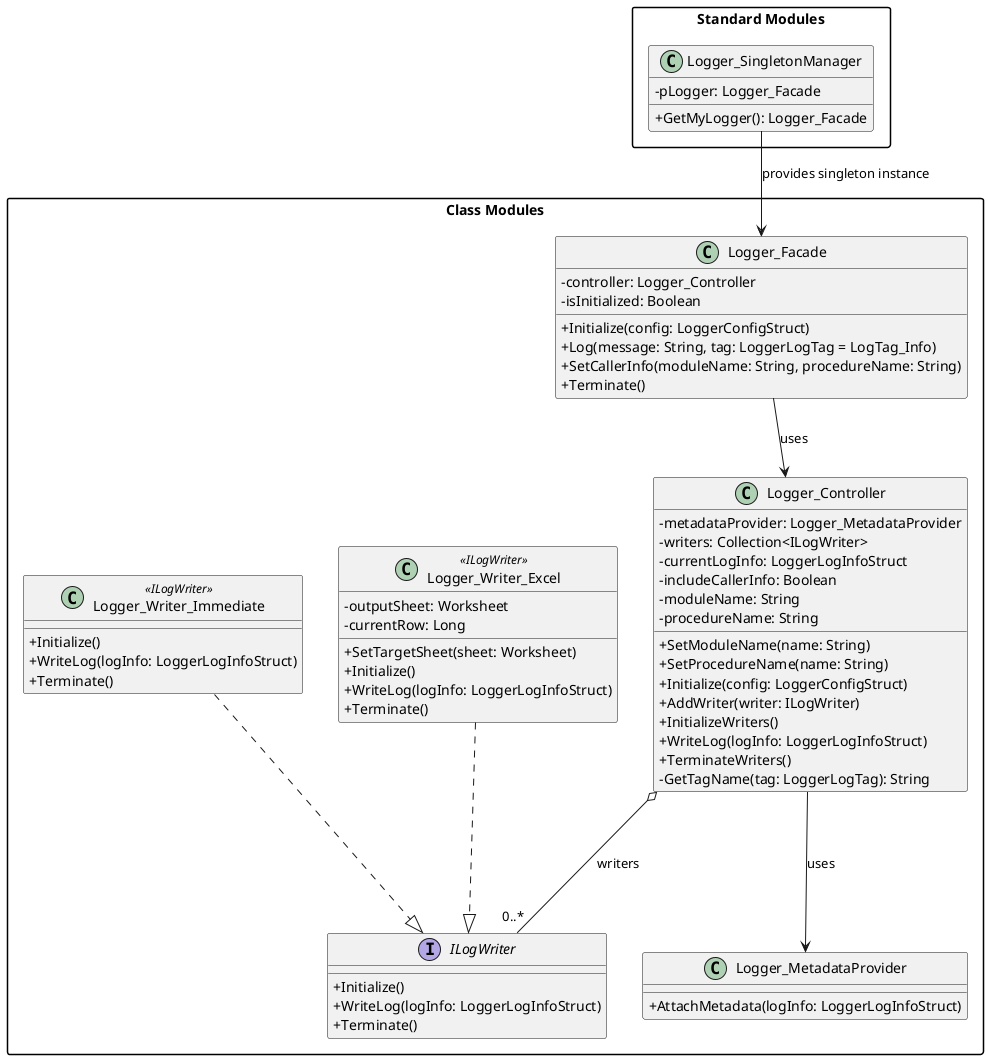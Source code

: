 @startuml クラス図
skinparam classAttributeIconSize 0
skinparam packageStyle rectangle

' --- Standard Modules ---
package "Standard Modules" {
    class Logger_SingletonManager {
        -pLogger: Logger_Facade
        +GetMyLogger(): Logger_Facade
    }
}

' --- Class Modules ---
package "Class Modules" {
  interface ILogWriter {
    +Initialize()
    +WriteLog(logInfo: LoggerLogInfoStruct)
    +Terminate()
  }

  class Logger_Controller {
    -metadataProvider: Logger_MetadataProvider
    -writers: Collection<ILogWriter>
    -currentLogInfo: LoggerLogInfoStruct
    -includeCallerInfo: Boolean
    -moduleName: String
    -procedureName: String
    +SetModuleName(name: String)
    +SetProcedureName(name: String)
    +Initialize(config: LoggerConfigStruct)
    +AddWriter(writer: ILogWriter)
    +InitializeWriters()
    +WriteLog(logInfo: LoggerLogInfoStruct)
    +TerminateWriters()
    -GetTagName(tag: LoggerLogTag): String
  }

  class Logger_Facade {
    -controller: Logger_Controller
    -isInitialized: Boolean
    +Initialize(config: LoggerConfigStruct)
    +Log(message: String, tag: LoggerLogTag = LogTag_Info)
    +SetCallerInfo(moduleName: String, procedureName: String)
    +Terminate()
  }

  class Logger_MetadataProvider {
    +AttachMetadata(logInfo: LoggerLogInfoStruct)
  }

  class Logger_Writer_Excel <<ILogWriter>> {
    -outputSheet: Worksheet
    -currentRow: Long
    +SetTargetSheet(sheet: Worksheet)
    +Initialize()
    +WriteLog(logInfo: LoggerLogInfoStruct)
    +Terminate()
  }

  class Logger_Writer_Immediate <<ILogWriter>> {
    +Initialize()
    +WriteLog(logInfo: LoggerLogInfoStruct)
    +Terminate()
  }
}

' --- Relationships ---
Logger_SingletonManager --> Logger_Facade : provides singleton instance
Logger_Facade --> Logger_Controller : uses
Logger_Controller ---> Logger_MetadataProvider : uses
Logger_Controller o--- "0..*" ILogWriter : writers
Logger_Writer_Excel ...|> ILogWriter
Logger_Writer_Immediate ...|> ILogWriter



@enduml
